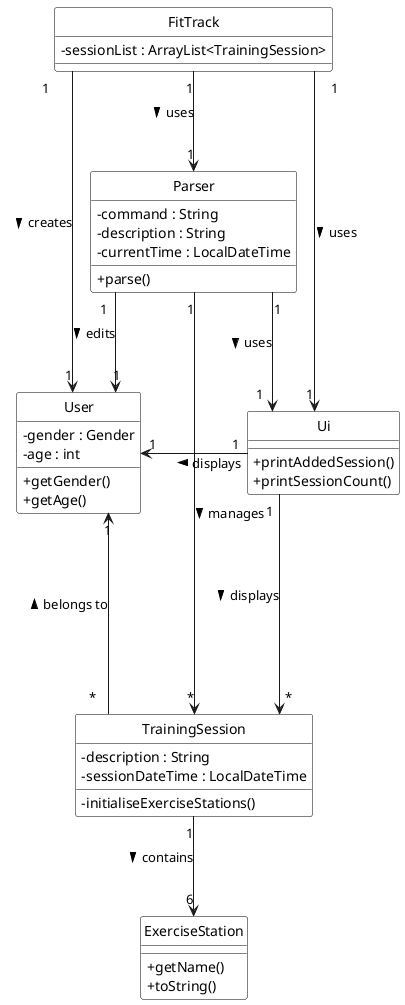@startuml
' Use right-angle straight lines for relationships
skinparam linetype ortho
hide circle
skinparam nodesep 0
skinparam ranksep 100
skinparam classAttributeIconSize 0
skinparam classBackgroundColor White
skinparam classBorderColor Black

' Define classes
class FitTrack {
    -sessionList : ArrayList<TrainingSession>
}

class Parser {
    -command : String
    -description : String
    -currentTime : LocalDateTime
    +parse()
}

class Ui {
    +printAddedSession()
    +printSessionCount()
}

class TrainingSession {
    -description : String
    -sessionDateTime : LocalDateTime
    -initialiseExerciseStations()
}

class User {
    -gender : Gender
    -age : int
    +getGender()
    +getAge()
}

class ExerciseStation {
    +getName()
    +toString()
}

' Define relationships with right-angle arrows
FitTrack "1" --> "1" User : creates >
FitTrack "1" --> "1" Parser : uses >
FitTrack "1" --> "1" Ui : uses >

Parser "1" --> "1" Ui : uses >
Parser "1" --> "1" User : edits >
Parser "1" --> "*" TrainingSession : manages >

Ui "1" -left> "1" User : displays >
Ui "1" --> "*" TrainingSession : displays >

TrainingSession "*" ---> "1" User : belongs to >
TrainingSession "1" --> "6" ExerciseStation : contains >
@enduml
